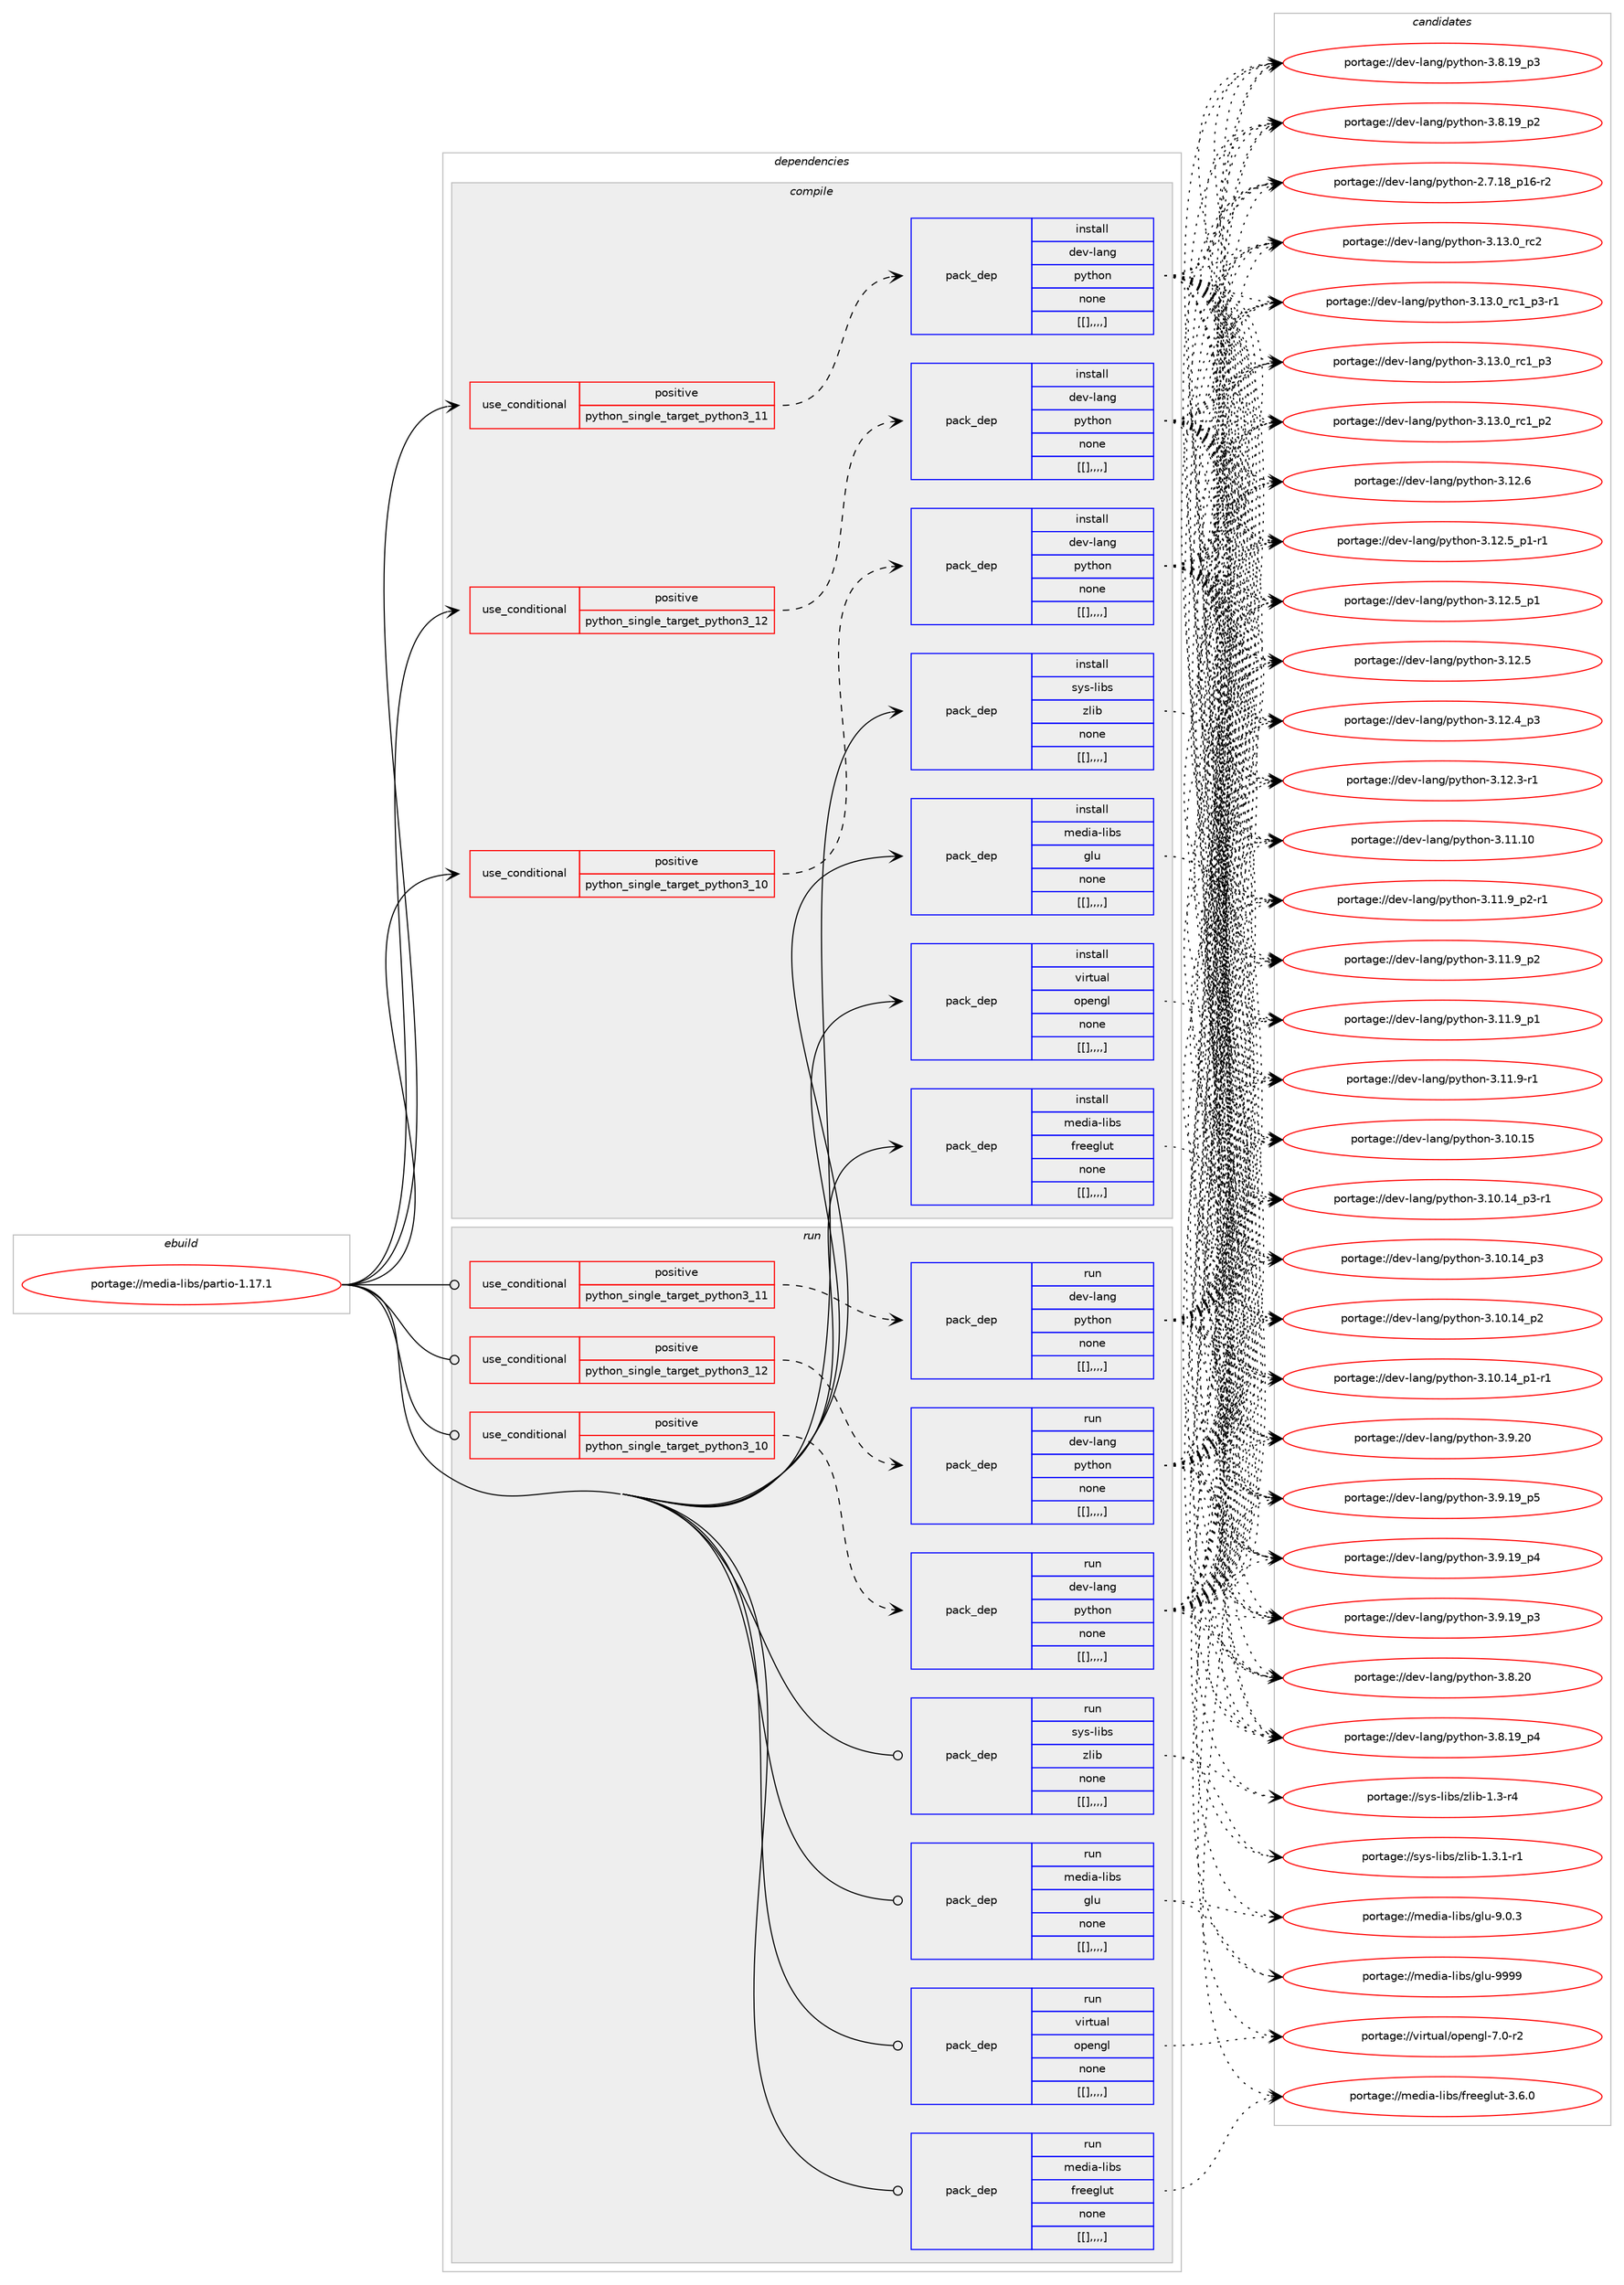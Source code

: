 digraph prolog {

# *************
# Graph options
# *************

newrank=true;
concentrate=true;
compound=true;
graph [rankdir=LR,fontname=Helvetica,fontsize=10,ranksep=1.5];#, ranksep=2.5, nodesep=0.2];
edge  [arrowhead=vee];
node  [fontname=Helvetica,fontsize=10];

# **********
# The ebuild
# **********

subgraph cluster_leftcol {
color=gray;
label=<<i>ebuild</i>>;
id [label="portage://media-libs/partio-1.17.1", color=red, width=4, href="../media-libs/partio-1.17.1.svg"];
}

# ****************
# The dependencies
# ****************

subgraph cluster_midcol {
color=gray;
label=<<i>dependencies</i>>;
subgraph cluster_compile {
fillcolor="#eeeeee";
style=filled;
label=<<i>compile</i>>;
subgraph cond81344 {
dependency322361 [label=<<TABLE BORDER="0" CELLBORDER="1" CELLSPACING="0" CELLPADDING="4"><TR><TD ROWSPAN="3" CELLPADDING="10">use_conditional</TD></TR><TR><TD>positive</TD></TR><TR><TD>python_single_target_python3_10</TD></TR></TABLE>>, shape=none, color=red];
subgraph pack238476 {
dependency322362 [label=<<TABLE BORDER="0" CELLBORDER="1" CELLSPACING="0" CELLPADDING="4" WIDTH="220"><TR><TD ROWSPAN="6" CELLPADDING="30">pack_dep</TD></TR><TR><TD WIDTH="110">install</TD></TR><TR><TD>dev-lang</TD></TR><TR><TD>python</TD></TR><TR><TD>none</TD></TR><TR><TD>[[],,,,]</TD></TR></TABLE>>, shape=none, color=blue];
}
dependency322361:e -> dependency322362:w [weight=20,style="dashed",arrowhead="vee"];
}
id:e -> dependency322361:w [weight=20,style="solid",arrowhead="vee"];
subgraph cond81345 {
dependency322363 [label=<<TABLE BORDER="0" CELLBORDER="1" CELLSPACING="0" CELLPADDING="4"><TR><TD ROWSPAN="3" CELLPADDING="10">use_conditional</TD></TR><TR><TD>positive</TD></TR><TR><TD>python_single_target_python3_11</TD></TR></TABLE>>, shape=none, color=red];
subgraph pack238477 {
dependency322364 [label=<<TABLE BORDER="0" CELLBORDER="1" CELLSPACING="0" CELLPADDING="4" WIDTH="220"><TR><TD ROWSPAN="6" CELLPADDING="30">pack_dep</TD></TR><TR><TD WIDTH="110">install</TD></TR><TR><TD>dev-lang</TD></TR><TR><TD>python</TD></TR><TR><TD>none</TD></TR><TR><TD>[[],,,,]</TD></TR></TABLE>>, shape=none, color=blue];
}
dependency322363:e -> dependency322364:w [weight=20,style="dashed",arrowhead="vee"];
}
id:e -> dependency322363:w [weight=20,style="solid",arrowhead="vee"];
subgraph cond81346 {
dependency322365 [label=<<TABLE BORDER="0" CELLBORDER="1" CELLSPACING="0" CELLPADDING="4"><TR><TD ROWSPAN="3" CELLPADDING="10">use_conditional</TD></TR><TR><TD>positive</TD></TR><TR><TD>python_single_target_python3_12</TD></TR></TABLE>>, shape=none, color=red];
subgraph pack238478 {
dependency322366 [label=<<TABLE BORDER="0" CELLBORDER="1" CELLSPACING="0" CELLPADDING="4" WIDTH="220"><TR><TD ROWSPAN="6" CELLPADDING="30">pack_dep</TD></TR><TR><TD WIDTH="110">install</TD></TR><TR><TD>dev-lang</TD></TR><TR><TD>python</TD></TR><TR><TD>none</TD></TR><TR><TD>[[],,,,]</TD></TR></TABLE>>, shape=none, color=blue];
}
dependency322365:e -> dependency322366:w [weight=20,style="dashed",arrowhead="vee"];
}
id:e -> dependency322365:w [weight=20,style="solid",arrowhead="vee"];
subgraph pack238479 {
dependency322367 [label=<<TABLE BORDER="0" CELLBORDER="1" CELLSPACING="0" CELLPADDING="4" WIDTH="220"><TR><TD ROWSPAN="6" CELLPADDING="30">pack_dep</TD></TR><TR><TD WIDTH="110">install</TD></TR><TR><TD>media-libs</TD></TR><TR><TD>freeglut</TD></TR><TR><TD>none</TD></TR><TR><TD>[[],,,,]</TD></TR></TABLE>>, shape=none, color=blue];
}
id:e -> dependency322367:w [weight=20,style="solid",arrowhead="vee"];
subgraph pack238480 {
dependency322368 [label=<<TABLE BORDER="0" CELLBORDER="1" CELLSPACING="0" CELLPADDING="4" WIDTH="220"><TR><TD ROWSPAN="6" CELLPADDING="30">pack_dep</TD></TR><TR><TD WIDTH="110">install</TD></TR><TR><TD>media-libs</TD></TR><TR><TD>glu</TD></TR><TR><TD>none</TD></TR><TR><TD>[[],,,,]</TD></TR></TABLE>>, shape=none, color=blue];
}
id:e -> dependency322368:w [weight=20,style="solid",arrowhead="vee"];
subgraph pack238481 {
dependency322369 [label=<<TABLE BORDER="0" CELLBORDER="1" CELLSPACING="0" CELLPADDING="4" WIDTH="220"><TR><TD ROWSPAN="6" CELLPADDING="30">pack_dep</TD></TR><TR><TD WIDTH="110">install</TD></TR><TR><TD>sys-libs</TD></TR><TR><TD>zlib</TD></TR><TR><TD>none</TD></TR><TR><TD>[[],,,,]</TD></TR></TABLE>>, shape=none, color=blue];
}
id:e -> dependency322369:w [weight=20,style="solid",arrowhead="vee"];
subgraph pack238482 {
dependency322370 [label=<<TABLE BORDER="0" CELLBORDER="1" CELLSPACING="0" CELLPADDING="4" WIDTH="220"><TR><TD ROWSPAN="6" CELLPADDING="30">pack_dep</TD></TR><TR><TD WIDTH="110">install</TD></TR><TR><TD>virtual</TD></TR><TR><TD>opengl</TD></TR><TR><TD>none</TD></TR><TR><TD>[[],,,,]</TD></TR></TABLE>>, shape=none, color=blue];
}
id:e -> dependency322370:w [weight=20,style="solid",arrowhead="vee"];
}
subgraph cluster_compileandrun {
fillcolor="#eeeeee";
style=filled;
label=<<i>compile and run</i>>;
}
subgraph cluster_run {
fillcolor="#eeeeee";
style=filled;
label=<<i>run</i>>;
subgraph cond81347 {
dependency322371 [label=<<TABLE BORDER="0" CELLBORDER="1" CELLSPACING="0" CELLPADDING="4"><TR><TD ROWSPAN="3" CELLPADDING="10">use_conditional</TD></TR><TR><TD>positive</TD></TR><TR><TD>python_single_target_python3_10</TD></TR></TABLE>>, shape=none, color=red];
subgraph pack238483 {
dependency322372 [label=<<TABLE BORDER="0" CELLBORDER="1" CELLSPACING="0" CELLPADDING="4" WIDTH="220"><TR><TD ROWSPAN="6" CELLPADDING="30">pack_dep</TD></TR><TR><TD WIDTH="110">run</TD></TR><TR><TD>dev-lang</TD></TR><TR><TD>python</TD></TR><TR><TD>none</TD></TR><TR><TD>[[],,,,]</TD></TR></TABLE>>, shape=none, color=blue];
}
dependency322371:e -> dependency322372:w [weight=20,style="dashed",arrowhead="vee"];
}
id:e -> dependency322371:w [weight=20,style="solid",arrowhead="odot"];
subgraph cond81348 {
dependency322373 [label=<<TABLE BORDER="0" CELLBORDER="1" CELLSPACING="0" CELLPADDING="4"><TR><TD ROWSPAN="3" CELLPADDING="10">use_conditional</TD></TR><TR><TD>positive</TD></TR><TR><TD>python_single_target_python3_11</TD></TR></TABLE>>, shape=none, color=red];
subgraph pack238484 {
dependency322374 [label=<<TABLE BORDER="0" CELLBORDER="1" CELLSPACING="0" CELLPADDING="4" WIDTH="220"><TR><TD ROWSPAN="6" CELLPADDING="30">pack_dep</TD></TR><TR><TD WIDTH="110">run</TD></TR><TR><TD>dev-lang</TD></TR><TR><TD>python</TD></TR><TR><TD>none</TD></TR><TR><TD>[[],,,,]</TD></TR></TABLE>>, shape=none, color=blue];
}
dependency322373:e -> dependency322374:w [weight=20,style="dashed",arrowhead="vee"];
}
id:e -> dependency322373:w [weight=20,style="solid",arrowhead="odot"];
subgraph cond81349 {
dependency322375 [label=<<TABLE BORDER="0" CELLBORDER="1" CELLSPACING="0" CELLPADDING="4"><TR><TD ROWSPAN="3" CELLPADDING="10">use_conditional</TD></TR><TR><TD>positive</TD></TR><TR><TD>python_single_target_python3_12</TD></TR></TABLE>>, shape=none, color=red];
subgraph pack238485 {
dependency322376 [label=<<TABLE BORDER="0" CELLBORDER="1" CELLSPACING="0" CELLPADDING="4" WIDTH="220"><TR><TD ROWSPAN="6" CELLPADDING="30">pack_dep</TD></TR><TR><TD WIDTH="110">run</TD></TR><TR><TD>dev-lang</TD></TR><TR><TD>python</TD></TR><TR><TD>none</TD></TR><TR><TD>[[],,,,]</TD></TR></TABLE>>, shape=none, color=blue];
}
dependency322375:e -> dependency322376:w [weight=20,style="dashed",arrowhead="vee"];
}
id:e -> dependency322375:w [weight=20,style="solid",arrowhead="odot"];
subgraph pack238486 {
dependency322377 [label=<<TABLE BORDER="0" CELLBORDER="1" CELLSPACING="0" CELLPADDING="4" WIDTH="220"><TR><TD ROWSPAN="6" CELLPADDING="30">pack_dep</TD></TR><TR><TD WIDTH="110">run</TD></TR><TR><TD>media-libs</TD></TR><TR><TD>freeglut</TD></TR><TR><TD>none</TD></TR><TR><TD>[[],,,,]</TD></TR></TABLE>>, shape=none, color=blue];
}
id:e -> dependency322377:w [weight=20,style="solid",arrowhead="odot"];
subgraph pack238487 {
dependency322378 [label=<<TABLE BORDER="0" CELLBORDER="1" CELLSPACING="0" CELLPADDING="4" WIDTH="220"><TR><TD ROWSPAN="6" CELLPADDING="30">pack_dep</TD></TR><TR><TD WIDTH="110">run</TD></TR><TR><TD>media-libs</TD></TR><TR><TD>glu</TD></TR><TR><TD>none</TD></TR><TR><TD>[[],,,,]</TD></TR></TABLE>>, shape=none, color=blue];
}
id:e -> dependency322378:w [weight=20,style="solid",arrowhead="odot"];
subgraph pack238488 {
dependency322379 [label=<<TABLE BORDER="0" CELLBORDER="1" CELLSPACING="0" CELLPADDING="4" WIDTH="220"><TR><TD ROWSPAN="6" CELLPADDING="30">pack_dep</TD></TR><TR><TD WIDTH="110">run</TD></TR><TR><TD>sys-libs</TD></TR><TR><TD>zlib</TD></TR><TR><TD>none</TD></TR><TR><TD>[[],,,,]</TD></TR></TABLE>>, shape=none, color=blue];
}
id:e -> dependency322379:w [weight=20,style="solid",arrowhead="odot"];
subgraph pack238489 {
dependency322380 [label=<<TABLE BORDER="0" CELLBORDER="1" CELLSPACING="0" CELLPADDING="4" WIDTH="220"><TR><TD ROWSPAN="6" CELLPADDING="30">pack_dep</TD></TR><TR><TD WIDTH="110">run</TD></TR><TR><TD>virtual</TD></TR><TR><TD>opengl</TD></TR><TR><TD>none</TD></TR><TR><TD>[[],,,,]</TD></TR></TABLE>>, shape=none, color=blue];
}
id:e -> dependency322380:w [weight=20,style="solid",arrowhead="odot"];
}
}

# **************
# The candidates
# **************

subgraph cluster_choices {
rank=same;
color=gray;
label=<<i>candidates</i>>;

subgraph choice238476 {
color=black;
nodesep=1;
choice10010111845108971101034711212111610411111045514649514648951149950 [label="portage://dev-lang/python-3.13.0_rc2", color=red, width=4,href="../dev-lang/python-3.13.0_rc2.svg"];
choice1001011184510897110103471121211161041111104551464951464895114994995112514511449 [label="portage://dev-lang/python-3.13.0_rc1_p3-r1", color=red, width=4,href="../dev-lang/python-3.13.0_rc1_p3-r1.svg"];
choice100101118451089711010347112121116104111110455146495146489511499499511251 [label="portage://dev-lang/python-3.13.0_rc1_p3", color=red, width=4,href="../dev-lang/python-3.13.0_rc1_p3.svg"];
choice100101118451089711010347112121116104111110455146495146489511499499511250 [label="portage://dev-lang/python-3.13.0_rc1_p2", color=red, width=4,href="../dev-lang/python-3.13.0_rc1_p2.svg"];
choice10010111845108971101034711212111610411111045514649504654 [label="portage://dev-lang/python-3.12.6", color=red, width=4,href="../dev-lang/python-3.12.6.svg"];
choice1001011184510897110103471121211161041111104551464950465395112494511449 [label="portage://dev-lang/python-3.12.5_p1-r1", color=red, width=4,href="../dev-lang/python-3.12.5_p1-r1.svg"];
choice100101118451089711010347112121116104111110455146495046539511249 [label="portage://dev-lang/python-3.12.5_p1", color=red, width=4,href="../dev-lang/python-3.12.5_p1.svg"];
choice10010111845108971101034711212111610411111045514649504653 [label="portage://dev-lang/python-3.12.5", color=red, width=4,href="../dev-lang/python-3.12.5.svg"];
choice100101118451089711010347112121116104111110455146495046529511251 [label="portage://dev-lang/python-3.12.4_p3", color=red, width=4,href="../dev-lang/python-3.12.4_p3.svg"];
choice100101118451089711010347112121116104111110455146495046514511449 [label="portage://dev-lang/python-3.12.3-r1", color=red, width=4,href="../dev-lang/python-3.12.3-r1.svg"];
choice1001011184510897110103471121211161041111104551464949464948 [label="portage://dev-lang/python-3.11.10", color=red, width=4,href="../dev-lang/python-3.11.10.svg"];
choice1001011184510897110103471121211161041111104551464949465795112504511449 [label="portage://dev-lang/python-3.11.9_p2-r1", color=red, width=4,href="../dev-lang/python-3.11.9_p2-r1.svg"];
choice100101118451089711010347112121116104111110455146494946579511250 [label="portage://dev-lang/python-3.11.9_p2", color=red, width=4,href="../dev-lang/python-3.11.9_p2.svg"];
choice100101118451089711010347112121116104111110455146494946579511249 [label="portage://dev-lang/python-3.11.9_p1", color=red, width=4,href="../dev-lang/python-3.11.9_p1.svg"];
choice100101118451089711010347112121116104111110455146494946574511449 [label="portage://dev-lang/python-3.11.9-r1", color=red, width=4,href="../dev-lang/python-3.11.9-r1.svg"];
choice1001011184510897110103471121211161041111104551464948464953 [label="portage://dev-lang/python-3.10.15", color=red, width=4,href="../dev-lang/python-3.10.15.svg"];
choice100101118451089711010347112121116104111110455146494846495295112514511449 [label="portage://dev-lang/python-3.10.14_p3-r1", color=red, width=4,href="../dev-lang/python-3.10.14_p3-r1.svg"];
choice10010111845108971101034711212111610411111045514649484649529511251 [label="portage://dev-lang/python-3.10.14_p3", color=red, width=4,href="../dev-lang/python-3.10.14_p3.svg"];
choice10010111845108971101034711212111610411111045514649484649529511250 [label="portage://dev-lang/python-3.10.14_p2", color=red, width=4,href="../dev-lang/python-3.10.14_p2.svg"];
choice100101118451089711010347112121116104111110455146494846495295112494511449 [label="portage://dev-lang/python-3.10.14_p1-r1", color=red, width=4,href="../dev-lang/python-3.10.14_p1-r1.svg"];
choice10010111845108971101034711212111610411111045514657465048 [label="portage://dev-lang/python-3.9.20", color=red, width=4,href="../dev-lang/python-3.9.20.svg"];
choice100101118451089711010347112121116104111110455146574649579511253 [label="portage://dev-lang/python-3.9.19_p5", color=red, width=4,href="../dev-lang/python-3.9.19_p5.svg"];
choice100101118451089711010347112121116104111110455146574649579511252 [label="portage://dev-lang/python-3.9.19_p4", color=red, width=4,href="../dev-lang/python-3.9.19_p4.svg"];
choice100101118451089711010347112121116104111110455146574649579511251 [label="portage://dev-lang/python-3.9.19_p3", color=red, width=4,href="../dev-lang/python-3.9.19_p3.svg"];
choice10010111845108971101034711212111610411111045514656465048 [label="portage://dev-lang/python-3.8.20", color=red, width=4,href="../dev-lang/python-3.8.20.svg"];
choice100101118451089711010347112121116104111110455146564649579511252 [label="portage://dev-lang/python-3.8.19_p4", color=red, width=4,href="../dev-lang/python-3.8.19_p4.svg"];
choice100101118451089711010347112121116104111110455146564649579511251 [label="portage://dev-lang/python-3.8.19_p3", color=red, width=4,href="../dev-lang/python-3.8.19_p3.svg"];
choice100101118451089711010347112121116104111110455146564649579511250 [label="portage://dev-lang/python-3.8.19_p2", color=red, width=4,href="../dev-lang/python-3.8.19_p2.svg"];
choice100101118451089711010347112121116104111110455046554649569511249544511450 [label="portage://dev-lang/python-2.7.18_p16-r2", color=red, width=4,href="../dev-lang/python-2.7.18_p16-r2.svg"];
dependency322362:e -> choice10010111845108971101034711212111610411111045514649514648951149950:w [style=dotted,weight="100"];
dependency322362:e -> choice1001011184510897110103471121211161041111104551464951464895114994995112514511449:w [style=dotted,weight="100"];
dependency322362:e -> choice100101118451089711010347112121116104111110455146495146489511499499511251:w [style=dotted,weight="100"];
dependency322362:e -> choice100101118451089711010347112121116104111110455146495146489511499499511250:w [style=dotted,weight="100"];
dependency322362:e -> choice10010111845108971101034711212111610411111045514649504654:w [style=dotted,weight="100"];
dependency322362:e -> choice1001011184510897110103471121211161041111104551464950465395112494511449:w [style=dotted,weight="100"];
dependency322362:e -> choice100101118451089711010347112121116104111110455146495046539511249:w [style=dotted,weight="100"];
dependency322362:e -> choice10010111845108971101034711212111610411111045514649504653:w [style=dotted,weight="100"];
dependency322362:e -> choice100101118451089711010347112121116104111110455146495046529511251:w [style=dotted,weight="100"];
dependency322362:e -> choice100101118451089711010347112121116104111110455146495046514511449:w [style=dotted,weight="100"];
dependency322362:e -> choice1001011184510897110103471121211161041111104551464949464948:w [style=dotted,weight="100"];
dependency322362:e -> choice1001011184510897110103471121211161041111104551464949465795112504511449:w [style=dotted,weight="100"];
dependency322362:e -> choice100101118451089711010347112121116104111110455146494946579511250:w [style=dotted,weight="100"];
dependency322362:e -> choice100101118451089711010347112121116104111110455146494946579511249:w [style=dotted,weight="100"];
dependency322362:e -> choice100101118451089711010347112121116104111110455146494946574511449:w [style=dotted,weight="100"];
dependency322362:e -> choice1001011184510897110103471121211161041111104551464948464953:w [style=dotted,weight="100"];
dependency322362:e -> choice100101118451089711010347112121116104111110455146494846495295112514511449:w [style=dotted,weight="100"];
dependency322362:e -> choice10010111845108971101034711212111610411111045514649484649529511251:w [style=dotted,weight="100"];
dependency322362:e -> choice10010111845108971101034711212111610411111045514649484649529511250:w [style=dotted,weight="100"];
dependency322362:e -> choice100101118451089711010347112121116104111110455146494846495295112494511449:w [style=dotted,weight="100"];
dependency322362:e -> choice10010111845108971101034711212111610411111045514657465048:w [style=dotted,weight="100"];
dependency322362:e -> choice100101118451089711010347112121116104111110455146574649579511253:w [style=dotted,weight="100"];
dependency322362:e -> choice100101118451089711010347112121116104111110455146574649579511252:w [style=dotted,weight="100"];
dependency322362:e -> choice100101118451089711010347112121116104111110455146574649579511251:w [style=dotted,weight="100"];
dependency322362:e -> choice10010111845108971101034711212111610411111045514656465048:w [style=dotted,weight="100"];
dependency322362:e -> choice100101118451089711010347112121116104111110455146564649579511252:w [style=dotted,weight="100"];
dependency322362:e -> choice100101118451089711010347112121116104111110455146564649579511251:w [style=dotted,weight="100"];
dependency322362:e -> choice100101118451089711010347112121116104111110455146564649579511250:w [style=dotted,weight="100"];
dependency322362:e -> choice100101118451089711010347112121116104111110455046554649569511249544511450:w [style=dotted,weight="100"];
}
subgraph choice238477 {
color=black;
nodesep=1;
choice10010111845108971101034711212111610411111045514649514648951149950 [label="portage://dev-lang/python-3.13.0_rc2", color=red, width=4,href="../dev-lang/python-3.13.0_rc2.svg"];
choice1001011184510897110103471121211161041111104551464951464895114994995112514511449 [label="portage://dev-lang/python-3.13.0_rc1_p3-r1", color=red, width=4,href="../dev-lang/python-3.13.0_rc1_p3-r1.svg"];
choice100101118451089711010347112121116104111110455146495146489511499499511251 [label="portage://dev-lang/python-3.13.0_rc1_p3", color=red, width=4,href="../dev-lang/python-3.13.0_rc1_p3.svg"];
choice100101118451089711010347112121116104111110455146495146489511499499511250 [label="portage://dev-lang/python-3.13.0_rc1_p2", color=red, width=4,href="../dev-lang/python-3.13.0_rc1_p2.svg"];
choice10010111845108971101034711212111610411111045514649504654 [label="portage://dev-lang/python-3.12.6", color=red, width=4,href="../dev-lang/python-3.12.6.svg"];
choice1001011184510897110103471121211161041111104551464950465395112494511449 [label="portage://dev-lang/python-3.12.5_p1-r1", color=red, width=4,href="../dev-lang/python-3.12.5_p1-r1.svg"];
choice100101118451089711010347112121116104111110455146495046539511249 [label="portage://dev-lang/python-3.12.5_p1", color=red, width=4,href="../dev-lang/python-3.12.5_p1.svg"];
choice10010111845108971101034711212111610411111045514649504653 [label="portage://dev-lang/python-3.12.5", color=red, width=4,href="../dev-lang/python-3.12.5.svg"];
choice100101118451089711010347112121116104111110455146495046529511251 [label="portage://dev-lang/python-3.12.4_p3", color=red, width=4,href="../dev-lang/python-3.12.4_p3.svg"];
choice100101118451089711010347112121116104111110455146495046514511449 [label="portage://dev-lang/python-3.12.3-r1", color=red, width=4,href="../dev-lang/python-3.12.3-r1.svg"];
choice1001011184510897110103471121211161041111104551464949464948 [label="portage://dev-lang/python-3.11.10", color=red, width=4,href="../dev-lang/python-3.11.10.svg"];
choice1001011184510897110103471121211161041111104551464949465795112504511449 [label="portage://dev-lang/python-3.11.9_p2-r1", color=red, width=4,href="../dev-lang/python-3.11.9_p2-r1.svg"];
choice100101118451089711010347112121116104111110455146494946579511250 [label="portage://dev-lang/python-3.11.9_p2", color=red, width=4,href="../dev-lang/python-3.11.9_p2.svg"];
choice100101118451089711010347112121116104111110455146494946579511249 [label="portage://dev-lang/python-3.11.9_p1", color=red, width=4,href="../dev-lang/python-3.11.9_p1.svg"];
choice100101118451089711010347112121116104111110455146494946574511449 [label="portage://dev-lang/python-3.11.9-r1", color=red, width=4,href="../dev-lang/python-3.11.9-r1.svg"];
choice1001011184510897110103471121211161041111104551464948464953 [label="portage://dev-lang/python-3.10.15", color=red, width=4,href="../dev-lang/python-3.10.15.svg"];
choice100101118451089711010347112121116104111110455146494846495295112514511449 [label="portage://dev-lang/python-3.10.14_p3-r1", color=red, width=4,href="../dev-lang/python-3.10.14_p3-r1.svg"];
choice10010111845108971101034711212111610411111045514649484649529511251 [label="portage://dev-lang/python-3.10.14_p3", color=red, width=4,href="../dev-lang/python-3.10.14_p3.svg"];
choice10010111845108971101034711212111610411111045514649484649529511250 [label="portage://dev-lang/python-3.10.14_p2", color=red, width=4,href="../dev-lang/python-3.10.14_p2.svg"];
choice100101118451089711010347112121116104111110455146494846495295112494511449 [label="portage://dev-lang/python-3.10.14_p1-r1", color=red, width=4,href="../dev-lang/python-3.10.14_p1-r1.svg"];
choice10010111845108971101034711212111610411111045514657465048 [label="portage://dev-lang/python-3.9.20", color=red, width=4,href="../dev-lang/python-3.9.20.svg"];
choice100101118451089711010347112121116104111110455146574649579511253 [label="portage://dev-lang/python-3.9.19_p5", color=red, width=4,href="../dev-lang/python-3.9.19_p5.svg"];
choice100101118451089711010347112121116104111110455146574649579511252 [label="portage://dev-lang/python-3.9.19_p4", color=red, width=4,href="../dev-lang/python-3.9.19_p4.svg"];
choice100101118451089711010347112121116104111110455146574649579511251 [label="portage://dev-lang/python-3.9.19_p3", color=red, width=4,href="../dev-lang/python-3.9.19_p3.svg"];
choice10010111845108971101034711212111610411111045514656465048 [label="portage://dev-lang/python-3.8.20", color=red, width=4,href="../dev-lang/python-3.8.20.svg"];
choice100101118451089711010347112121116104111110455146564649579511252 [label="portage://dev-lang/python-3.8.19_p4", color=red, width=4,href="../dev-lang/python-3.8.19_p4.svg"];
choice100101118451089711010347112121116104111110455146564649579511251 [label="portage://dev-lang/python-3.8.19_p3", color=red, width=4,href="../dev-lang/python-3.8.19_p3.svg"];
choice100101118451089711010347112121116104111110455146564649579511250 [label="portage://dev-lang/python-3.8.19_p2", color=red, width=4,href="../dev-lang/python-3.8.19_p2.svg"];
choice100101118451089711010347112121116104111110455046554649569511249544511450 [label="portage://dev-lang/python-2.7.18_p16-r2", color=red, width=4,href="../dev-lang/python-2.7.18_p16-r2.svg"];
dependency322364:e -> choice10010111845108971101034711212111610411111045514649514648951149950:w [style=dotted,weight="100"];
dependency322364:e -> choice1001011184510897110103471121211161041111104551464951464895114994995112514511449:w [style=dotted,weight="100"];
dependency322364:e -> choice100101118451089711010347112121116104111110455146495146489511499499511251:w [style=dotted,weight="100"];
dependency322364:e -> choice100101118451089711010347112121116104111110455146495146489511499499511250:w [style=dotted,weight="100"];
dependency322364:e -> choice10010111845108971101034711212111610411111045514649504654:w [style=dotted,weight="100"];
dependency322364:e -> choice1001011184510897110103471121211161041111104551464950465395112494511449:w [style=dotted,weight="100"];
dependency322364:e -> choice100101118451089711010347112121116104111110455146495046539511249:w [style=dotted,weight="100"];
dependency322364:e -> choice10010111845108971101034711212111610411111045514649504653:w [style=dotted,weight="100"];
dependency322364:e -> choice100101118451089711010347112121116104111110455146495046529511251:w [style=dotted,weight="100"];
dependency322364:e -> choice100101118451089711010347112121116104111110455146495046514511449:w [style=dotted,weight="100"];
dependency322364:e -> choice1001011184510897110103471121211161041111104551464949464948:w [style=dotted,weight="100"];
dependency322364:e -> choice1001011184510897110103471121211161041111104551464949465795112504511449:w [style=dotted,weight="100"];
dependency322364:e -> choice100101118451089711010347112121116104111110455146494946579511250:w [style=dotted,weight="100"];
dependency322364:e -> choice100101118451089711010347112121116104111110455146494946579511249:w [style=dotted,weight="100"];
dependency322364:e -> choice100101118451089711010347112121116104111110455146494946574511449:w [style=dotted,weight="100"];
dependency322364:e -> choice1001011184510897110103471121211161041111104551464948464953:w [style=dotted,weight="100"];
dependency322364:e -> choice100101118451089711010347112121116104111110455146494846495295112514511449:w [style=dotted,weight="100"];
dependency322364:e -> choice10010111845108971101034711212111610411111045514649484649529511251:w [style=dotted,weight="100"];
dependency322364:e -> choice10010111845108971101034711212111610411111045514649484649529511250:w [style=dotted,weight="100"];
dependency322364:e -> choice100101118451089711010347112121116104111110455146494846495295112494511449:w [style=dotted,weight="100"];
dependency322364:e -> choice10010111845108971101034711212111610411111045514657465048:w [style=dotted,weight="100"];
dependency322364:e -> choice100101118451089711010347112121116104111110455146574649579511253:w [style=dotted,weight="100"];
dependency322364:e -> choice100101118451089711010347112121116104111110455146574649579511252:w [style=dotted,weight="100"];
dependency322364:e -> choice100101118451089711010347112121116104111110455146574649579511251:w [style=dotted,weight="100"];
dependency322364:e -> choice10010111845108971101034711212111610411111045514656465048:w [style=dotted,weight="100"];
dependency322364:e -> choice100101118451089711010347112121116104111110455146564649579511252:w [style=dotted,weight="100"];
dependency322364:e -> choice100101118451089711010347112121116104111110455146564649579511251:w [style=dotted,weight="100"];
dependency322364:e -> choice100101118451089711010347112121116104111110455146564649579511250:w [style=dotted,weight="100"];
dependency322364:e -> choice100101118451089711010347112121116104111110455046554649569511249544511450:w [style=dotted,weight="100"];
}
subgraph choice238478 {
color=black;
nodesep=1;
choice10010111845108971101034711212111610411111045514649514648951149950 [label="portage://dev-lang/python-3.13.0_rc2", color=red, width=4,href="../dev-lang/python-3.13.0_rc2.svg"];
choice1001011184510897110103471121211161041111104551464951464895114994995112514511449 [label="portage://dev-lang/python-3.13.0_rc1_p3-r1", color=red, width=4,href="../dev-lang/python-3.13.0_rc1_p3-r1.svg"];
choice100101118451089711010347112121116104111110455146495146489511499499511251 [label="portage://dev-lang/python-3.13.0_rc1_p3", color=red, width=4,href="../dev-lang/python-3.13.0_rc1_p3.svg"];
choice100101118451089711010347112121116104111110455146495146489511499499511250 [label="portage://dev-lang/python-3.13.0_rc1_p2", color=red, width=4,href="../dev-lang/python-3.13.0_rc1_p2.svg"];
choice10010111845108971101034711212111610411111045514649504654 [label="portage://dev-lang/python-3.12.6", color=red, width=4,href="../dev-lang/python-3.12.6.svg"];
choice1001011184510897110103471121211161041111104551464950465395112494511449 [label="portage://dev-lang/python-3.12.5_p1-r1", color=red, width=4,href="../dev-lang/python-3.12.5_p1-r1.svg"];
choice100101118451089711010347112121116104111110455146495046539511249 [label="portage://dev-lang/python-3.12.5_p1", color=red, width=4,href="../dev-lang/python-3.12.5_p1.svg"];
choice10010111845108971101034711212111610411111045514649504653 [label="portage://dev-lang/python-3.12.5", color=red, width=4,href="../dev-lang/python-3.12.5.svg"];
choice100101118451089711010347112121116104111110455146495046529511251 [label="portage://dev-lang/python-3.12.4_p3", color=red, width=4,href="../dev-lang/python-3.12.4_p3.svg"];
choice100101118451089711010347112121116104111110455146495046514511449 [label="portage://dev-lang/python-3.12.3-r1", color=red, width=4,href="../dev-lang/python-3.12.3-r1.svg"];
choice1001011184510897110103471121211161041111104551464949464948 [label="portage://dev-lang/python-3.11.10", color=red, width=4,href="../dev-lang/python-3.11.10.svg"];
choice1001011184510897110103471121211161041111104551464949465795112504511449 [label="portage://dev-lang/python-3.11.9_p2-r1", color=red, width=4,href="../dev-lang/python-3.11.9_p2-r1.svg"];
choice100101118451089711010347112121116104111110455146494946579511250 [label="portage://dev-lang/python-3.11.9_p2", color=red, width=4,href="../dev-lang/python-3.11.9_p2.svg"];
choice100101118451089711010347112121116104111110455146494946579511249 [label="portage://dev-lang/python-3.11.9_p1", color=red, width=4,href="../dev-lang/python-3.11.9_p1.svg"];
choice100101118451089711010347112121116104111110455146494946574511449 [label="portage://dev-lang/python-3.11.9-r1", color=red, width=4,href="../dev-lang/python-3.11.9-r1.svg"];
choice1001011184510897110103471121211161041111104551464948464953 [label="portage://dev-lang/python-3.10.15", color=red, width=4,href="../dev-lang/python-3.10.15.svg"];
choice100101118451089711010347112121116104111110455146494846495295112514511449 [label="portage://dev-lang/python-3.10.14_p3-r1", color=red, width=4,href="../dev-lang/python-3.10.14_p3-r1.svg"];
choice10010111845108971101034711212111610411111045514649484649529511251 [label="portage://dev-lang/python-3.10.14_p3", color=red, width=4,href="../dev-lang/python-3.10.14_p3.svg"];
choice10010111845108971101034711212111610411111045514649484649529511250 [label="portage://dev-lang/python-3.10.14_p2", color=red, width=4,href="../dev-lang/python-3.10.14_p2.svg"];
choice100101118451089711010347112121116104111110455146494846495295112494511449 [label="portage://dev-lang/python-3.10.14_p1-r1", color=red, width=4,href="../dev-lang/python-3.10.14_p1-r1.svg"];
choice10010111845108971101034711212111610411111045514657465048 [label="portage://dev-lang/python-3.9.20", color=red, width=4,href="../dev-lang/python-3.9.20.svg"];
choice100101118451089711010347112121116104111110455146574649579511253 [label="portage://dev-lang/python-3.9.19_p5", color=red, width=4,href="../dev-lang/python-3.9.19_p5.svg"];
choice100101118451089711010347112121116104111110455146574649579511252 [label="portage://dev-lang/python-3.9.19_p4", color=red, width=4,href="../dev-lang/python-3.9.19_p4.svg"];
choice100101118451089711010347112121116104111110455146574649579511251 [label="portage://dev-lang/python-3.9.19_p3", color=red, width=4,href="../dev-lang/python-3.9.19_p3.svg"];
choice10010111845108971101034711212111610411111045514656465048 [label="portage://dev-lang/python-3.8.20", color=red, width=4,href="../dev-lang/python-3.8.20.svg"];
choice100101118451089711010347112121116104111110455146564649579511252 [label="portage://dev-lang/python-3.8.19_p4", color=red, width=4,href="../dev-lang/python-3.8.19_p4.svg"];
choice100101118451089711010347112121116104111110455146564649579511251 [label="portage://dev-lang/python-3.8.19_p3", color=red, width=4,href="../dev-lang/python-3.8.19_p3.svg"];
choice100101118451089711010347112121116104111110455146564649579511250 [label="portage://dev-lang/python-3.8.19_p2", color=red, width=4,href="../dev-lang/python-3.8.19_p2.svg"];
choice100101118451089711010347112121116104111110455046554649569511249544511450 [label="portage://dev-lang/python-2.7.18_p16-r2", color=red, width=4,href="../dev-lang/python-2.7.18_p16-r2.svg"];
dependency322366:e -> choice10010111845108971101034711212111610411111045514649514648951149950:w [style=dotted,weight="100"];
dependency322366:e -> choice1001011184510897110103471121211161041111104551464951464895114994995112514511449:w [style=dotted,weight="100"];
dependency322366:e -> choice100101118451089711010347112121116104111110455146495146489511499499511251:w [style=dotted,weight="100"];
dependency322366:e -> choice100101118451089711010347112121116104111110455146495146489511499499511250:w [style=dotted,weight="100"];
dependency322366:e -> choice10010111845108971101034711212111610411111045514649504654:w [style=dotted,weight="100"];
dependency322366:e -> choice1001011184510897110103471121211161041111104551464950465395112494511449:w [style=dotted,weight="100"];
dependency322366:e -> choice100101118451089711010347112121116104111110455146495046539511249:w [style=dotted,weight="100"];
dependency322366:e -> choice10010111845108971101034711212111610411111045514649504653:w [style=dotted,weight="100"];
dependency322366:e -> choice100101118451089711010347112121116104111110455146495046529511251:w [style=dotted,weight="100"];
dependency322366:e -> choice100101118451089711010347112121116104111110455146495046514511449:w [style=dotted,weight="100"];
dependency322366:e -> choice1001011184510897110103471121211161041111104551464949464948:w [style=dotted,weight="100"];
dependency322366:e -> choice1001011184510897110103471121211161041111104551464949465795112504511449:w [style=dotted,weight="100"];
dependency322366:e -> choice100101118451089711010347112121116104111110455146494946579511250:w [style=dotted,weight="100"];
dependency322366:e -> choice100101118451089711010347112121116104111110455146494946579511249:w [style=dotted,weight="100"];
dependency322366:e -> choice100101118451089711010347112121116104111110455146494946574511449:w [style=dotted,weight="100"];
dependency322366:e -> choice1001011184510897110103471121211161041111104551464948464953:w [style=dotted,weight="100"];
dependency322366:e -> choice100101118451089711010347112121116104111110455146494846495295112514511449:w [style=dotted,weight="100"];
dependency322366:e -> choice10010111845108971101034711212111610411111045514649484649529511251:w [style=dotted,weight="100"];
dependency322366:e -> choice10010111845108971101034711212111610411111045514649484649529511250:w [style=dotted,weight="100"];
dependency322366:e -> choice100101118451089711010347112121116104111110455146494846495295112494511449:w [style=dotted,weight="100"];
dependency322366:e -> choice10010111845108971101034711212111610411111045514657465048:w [style=dotted,weight="100"];
dependency322366:e -> choice100101118451089711010347112121116104111110455146574649579511253:w [style=dotted,weight="100"];
dependency322366:e -> choice100101118451089711010347112121116104111110455146574649579511252:w [style=dotted,weight="100"];
dependency322366:e -> choice100101118451089711010347112121116104111110455146574649579511251:w [style=dotted,weight="100"];
dependency322366:e -> choice10010111845108971101034711212111610411111045514656465048:w [style=dotted,weight="100"];
dependency322366:e -> choice100101118451089711010347112121116104111110455146564649579511252:w [style=dotted,weight="100"];
dependency322366:e -> choice100101118451089711010347112121116104111110455146564649579511251:w [style=dotted,weight="100"];
dependency322366:e -> choice100101118451089711010347112121116104111110455146564649579511250:w [style=dotted,weight="100"];
dependency322366:e -> choice100101118451089711010347112121116104111110455046554649569511249544511450:w [style=dotted,weight="100"];
}
subgraph choice238479 {
color=black;
nodesep=1;
choice10910110010597451081059811547102114101101103108117116455146544648 [label="portage://media-libs/freeglut-3.6.0", color=red, width=4,href="../media-libs/freeglut-3.6.0.svg"];
dependency322367:e -> choice10910110010597451081059811547102114101101103108117116455146544648:w [style=dotted,weight="100"];
}
subgraph choice238480 {
color=black;
nodesep=1;
choice109101100105974510810598115471031081174557575757 [label="portage://media-libs/glu-9999", color=red, width=4,href="../media-libs/glu-9999.svg"];
choice10910110010597451081059811547103108117455746484651 [label="portage://media-libs/glu-9.0.3", color=red, width=4,href="../media-libs/glu-9.0.3.svg"];
dependency322368:e -> choice109101100105974510810598115471031081174557575757:w [style=dotted,weight="100"];
dependency322368:e -> choice10910110010597451081059811547103108117455746484651:w [style=dotted,weight="100"];
}
subgraph choice238481 {
color=black;
nodesep=1;
choice115121115451081059811547122108105984549465146494511449 [label="portage://sys-libs/zlib-1.3.1-r1", color=red, width=4,href="../sys-libs/zlib-1.3.1-r1.svg"];
choice11512111545108105981154712210810598454946514511452 [label="portage://sys-libs/zlib-1.3-r4", color=red, width=4,href="../sys-libs/zlib-1.3-r4.svg"];
dependency322369:e -> choice115121115451081059811547122108105984549465146494511449:w [style=dotted,weight="100"];
dependency322369:e -> choice11512111545108105981154712210810598454946514511452:w [style=dotted,weight="100"];
}
subgraph choice238482 {
color=black;
nodesep=1;
choice1181051141161179710847111112101110103108455546484511450 [label="portage://virtual/opengl-7.0-r2", color=red, width=4,href="../virtual/opengl-7.0-r2.svg"];
dependency322370:e -> choice1181051141161179710847111112101110103108455546484511450:w [style=dotted,weight="100"];
}
subgraph choice238483 {
color=black;
nodesep=1;
choice10010111845108971101034711212111610411111045514649514648951149950 [label="portage://dev-lang/python-3.13.0_rc2", color=red, width=4,href="../dev-lang/python-3.13.0_rc2.svg"];
choice1001011184510897110103471121211161041111104551464951464895114994995112514511449 [label="portage://dev-lang/python-3.13.0_rc1_p3-r1", color=red, width=4,href="../dev-lang/python-3.13.0_rc1_p3-r1.svg"];
choice100101118451089711010347112121116104111110455146495146489511499499511251 [label="portage://dev-lang/python-3.13.0_rc1_p3", color=red, width=4,href="../dev-lang/python-3.13.0_rc1_p3.svg"];
choice100101118451089711010347112121116104111110455146495146489511499499511250 [label="portage://dev-lang/python-3.13.0_rc1_p2", color=red, width=4,href="../dev-lang/python-3.13.0_rc1_p2.svg"];
choice10010111845108971101034711212111610411111045514649504654 [label="portage://dev-lang/python-3.12.6", color=red, width=4,href="../dev-lang/python-3.12.6.svg"];
choice1001011184510897110103471121211161041111104551464950465395112494511449 [label="portage://dev-lang/python-3.12.5_p1-r1", color=red, width=4,href="../dev-lang/python-3.12.5_p1-r1.svg"];
choice100101118451089711010347112121116104111110455146495046539511249 [label="portage://dev-lang/python-3.12.5_p1", color=red, width=4,href="../dev-lang/python-3.12.5_p1.svg"];
choice10010111845108971101034711212111610411111045514649504653 [label="portage://dev-lang/python-3.12.5", color=red, width=4,href="../dev-lang/python-3.12.5.svg"];
choice100101118451089711010347112121116104111110455146495046529511251 [label="portage://dev-lang/python-3.12.4_p3", color=red, width=4,href="../dev-lang/python-3.12.4_p3.svg"];
choice100101118451089711010347112121116104111110455146495046514511449 [label="portage://dev-lang/python-3.12.3-r1", color=red, width=4,href="../dev-lang/python-3.12.3-r1.svg"];
choice1001011184510897110103471121211161041111104551464949464948 [label="portage://dev-lang/python-3.11.10", color=red, width=4,href="../dev-lang/python-3.11.10.svg"];
choice1001011184510897110103471121211161041111104551464949465795112504511449 [label="portage://dev-lang/python-3.11.9_p2-r1", color=red, width=4,href="../dev-lang/python-3.11.9_p2-r1.svg"];
choice100101118451089711010347112121116104111110455146494946579511250 [label="portage://dev-lang/python-3.11.9_p2", color=red, width=4,href="../dev-lang/python-3.11.9_p2.svg"];
choice100101118451089711010347112121116104111110455146494946579511249 [label="portage://dev-lang/python-3.11.9_p1", color=red, width=4,href="../dev-lang/python-3.11.9_p1.svg"];
choice100101118451089711010347112121116104111110455146494946574511449 [label="portage://dev-lang/python-3.11.9-r1", color=red, width=4,href="../dev-lang/python-3.11.9-r1.svg"];
choice1001011184510897110103471121211161041111104551464948464953 [label="portage://dev-lang/python-3.10.15", color=red, width=4,href="../dev-lang/python-3.10.15.svg"];
choice100101118451089711010347112121116104111110455146494846495295112514511449 [label="portage://dev-lang/python-3.10.14_p3-r1", color=red, width=4,href="../dev-lang/python-3.10.14_p3-r1.svg"];
choice10010111845108971101034711212111610411111045514649484649529511251 [label="portage://dev-lang/python-3.10.14_p3", color=red, width=4,href="../dev-lang/python-3.10.14_p3.svg"];
choice10010111845108971101034711212111610411111045514649484649529511250 [label="portage://dev-lang/python-3.10.14_p2", color=red, width=4,href="../dev-lang/python-3.10.14_p2.svg"];
choice100101118451089711010347112121116104111110455146494846495295112494511449 [label="portage://dev-lang/python-3.10.14_p1-r1", color=red, width=4,href="../dev-lang/python-3.10.14_p1-r1.svg"];
choice10010111845108971101034711212111610411111045514657465048 [label="portage://dev-lang/python-3.9.20", color=red, width=4,href="../dev-lang/python-3.9.20.svg"];
choice100101118451089711010347112121116104111110455146574649579511253 [label="portage://dev-lang/python-3.9.19_p5", color=red, width=4,href="../dev-lang/python-3.9.19_p5.svg"];
choice100101118451089711010347112121116104111110455146574649579511252 [label="portage://dev-lang/python-3.9.19_p4", color=red, width=4,href="../dev-lang/python-3.9.19_p4.svg"];
choice100101118451089711010347112121116104111110455146574649579511251 [label="portage://dev-lang/python-3.9.19_p3", color=red, width=4,href="../dev-lang/python-3.9.19_p3.svg"];
choice10010111845108971101034711212111610411111045514656465048 [label="portage://dev-lang/python-3.8.20", color=red, width=4,href="../dev-lang/python-3.8.20.svg"];
choice100101118451089711010347112121116104111110455146564649579511252 [label="portage://dev-lang/python-3.8.19_p4", color=red, width=4,href="../dev-lang/python-3.8.19_p4.svg"];
choice100101118451089711010347112121116104111110455146564649579511251 [label="portage://dev-lang/python-3.8.19_p3", color=red, width=4,href="../dev-lang/python-3.8.19_p3.svg"];
choice100101118451089711010347112121116104111110455146564649579511250 [label="portage://dev-lang/python-3.8.19_p2", color=red, width=4,href="../dev-lang/python-3.8.19_p2.svg"];
choice100101118451089711010347112121116104111110455046554649569511249544511450 [label="portage://dev-lang/python-2.7.18_p16-r2", color=red, width=4,href="../dev-lang/python-2.7.18_p16-r2.svg"];
dependency322372:e -> choice10010111845108971101034711212111610411111045514649514648951149950:w [style=dotted,weight="100"];
dependency322372:e -> choice1001011184510897110103471121211161041111104551464951464895114994995112514511449:w [style=dotted,weight="100"];
dependency322372:e -> choice100101118451089711010347112121116104111110455146495146489511499499511251:w [style=dotted,weight="100"];
dependency322372:e -> choice100101118451089711010347112121116104111110455146495146489511499499511250:w [style=dotted,weight="100"];
dependency322372:e -> choice10010111845108971101034711212111610411111045514649504654:w [style=dotted,weight="100"];
dependency322372:e -> choice1001011184510897110103471121211161041111104551464950465395112494511449:w [style=dotted,weight="100"];
dependency322372:e -> choice100101118451089711010347112121116104111110455146495046539511249:w [style=dotted,weight="100"];
dependency322372:e -> choice10010111845108971101034711212111610411111045514649504653:w [style=dotted,weight="100"];
dependency322372:e -> choice100101118451089711010347112121116104111110455146495046529511251:w [style=dotted,weight="100"];
dependency322372:e -> choice100101118451089711010347112121116104111110455146495046514511449:w [style=dotted,weight="100"];
dependency322372:e -> choice1001011184510897110103471121211161041111104551464949464948:w [style=dotted,weight="100"];
dependency322372:e -> choice1001011184510897110103471121211161041111104551464949465795112504511449:w [style=dotted,weight="100"];
dependency322372:e -> choice100101118451089711010347112121116104111110455146494946579511250:w [style=dotted,weight="100"];
dependency322372:e -> choice100101118451089711010347112121116104111110455146494946579511249:w [style=dotted,weight="100"];
dependency322372:e -> choice100101118451089711010347112121116104111110455146494946574511449:w [style=dotted,weight="100"];
dependency322372:e -> choice1001011184510897110103471121211161041111104551464948464953:w [style=dotted,weight="100"];
dependency322372:e -> choice100101118451089711010347112121116104111110455146494846495295112514511449:w [style=dotted,weight="100"];
dependency322372:e -> choice10010111845108971101034711212111610411111045514649484649529511251:w [style=dotted,weight="100"];
dependency322372:e -> choice10010111845108971101034711212111610411111045514649484649529511250:w [style=dotted,weight="100"];
dependency322372:e -> choice100101118451089711010347112121116104111110455146494846495295112494511449:w [style=dotted,weight="100"];
dependency322372:e -> choice10010111845108971101034711212111610411111045514657465048:w [style=dotted,weight="100"];
dependency322372:e -> choice100101118451089711010347112121116104111110455146574649579511253:w [style=dotted,weight="100"];
dependency322372:e -> choice100101118451089711010347112121116104111110455146574649579511252:w [style=dotted,weight="100"];
dependency322372:e -> choice100101118451089711010347112121116104111110455146574649579511251:w [style=dotted,weight="100"];
dependency322372:e -> choice10010111845108971101034711212111610411111045514656465048:w [style=dotted,weight="100"];
dependency322372:e -> choice100101118451089711010347112121116104111110455146564649579511252:w [style=dotted,weight="100"];
dependency322372:e -> choice100101118451089711010347112121116104111110455146564649579511251:w [style=dotted,weight="100"];
dependency322372:e -> choice100101118451089711010347112121116104111110455146564649579511250:w [style=dotted,weight="100"];
dependency322372:e -> choice100101118451089711010347112121116104111110455046554649569511249544511450:w [style=dotted,weight="100"];
}
subgraph choice238484 {
color=black;
nodesep=1;
choice10010111845108971101034711212111610411111045514649514648951149950 [label="portage://dev-lang/python-3.13.0_rc2", color=red, width=4,href="../dev-lang/python-3.13.0_rc2.svg"];
choice1001011184510897110103471121211161041111104551464951464895114994995112514511449 [label="portage://dev-lang/python-3.13.0_rc1_p3-r1", color=red, width=4,href="../dev-lang/python-3.13.0_rc1_p3-r1.svg"];
choice100101118451089711010347112121116104111110455146495146489511499499511251 [label="portage://dev-lang/python-3.13.0_rc1_p3", color=red, width=4,href="../dev-lang/python-3.13.0_rc1_p3.svg"];
choice100101118451089711010347112121116104111110455146495146489511499499511250 [label="portage://dev-lang/python-3.13.0_rc1_p2", color=red, width=4,href="../dev-lang/python-3.13.0_rc1_p2.svg"];
choice10010111845108971101034711212111610411111045514649504654 [label="portage://dev-lang/python-3.12.6", color=red, width=4,href="../dev-lang/python-3.12.6.svg"];
choice1001011184510897110103471121211161041111104551464950465395112494511449 [label="portage://dev-lang/python-3.12.5_p1-r1", color=red, width=4,href="../dev-lang/python-3.12.5_p1-r1.svg"];
choice100101118451089711010347112121116104111110455146495046539511249 [label="portage://dev-lang/python-3.12.5_p1", color=red, width=4,href="../dev-lang/python-3.12.5_p1.svg"];
choice10010111845108971101034711212111610411111045514649504653 [label="portage://dev-lang/python-3.12.5", color=red, width=4,href="../dev-lang/python-3.12.5.svg"];
choice100101118451089711010347112121116104111110455146495046529511251 [label="portage://dev-lang/python-3.12.4_p3", color=red, width=4,href="../dev-lang/python-3.12.4_p3.svg"];
choice100101118451089711010347112121116104111110455146495046514511449 [label="portage://dev-lang/python-3.12.3-r1", color=red, width=4,href="../dev-lang/python-3.12.3-r1.svg"];
choice1001011184510897110103471121211161041111104551464949464948 [label="portage://dev-lang/python-3.11.10", color=red, width=4,href="../dev-lang/python-3.11.10.svg"];
choice1001011184510897110103471121211161041111104551464949465795112504511449 [label="portage://dev-lang/python-3.11.9_p2-r1", color=red, width=4,href="../dev-lang/python-3.11.9_p2-r1.svg"];
choice100101118451089711010347112121116104111110455146494946579511250 [label="portage://dev-lang/python-3.11.9_p2", color=red, width=4,href="../dev-lang/python-3.11.9_p2.svg"];
choice100101118451089711010347112121116104111110455146494946579511249 [label="portage://dev-lang/python-3.11.9_p1", color=red, width=4,href="../dev-lang/python-3.11.9_p1.svg"];
choice100101118451089711010347112121116104111110455146494946574511449 [label="portage://dev-lang/python-3.11.9-r1", color=red, width=4,href="../dev-lang/python-3.11.9-r1.svg"];
choice1001011184510897110103471121211161041111104551464948464953 [label="portage://dev-lang/python-3.10.15", color=red, width=4,href="../dev-lang/python-3.10.15.svg"];
choice100101118451089711010347112121116104111110455146494846495295112514511449 [label="portage://dev-lang/python-3.10.14_p3-r1", color=red, width=4,href="../dev-lang/python-3.10.14_p3-r1.svg"];
choice10010111845108971101034711212111610411111045514649484649529511251 [label="portage://dev-lang/python-3.10.14_p3", color=red, width=4,href="../dev-lang/python-3.10.14_p3.svg"];
choice10010111845108971101034711212111610411111045514649484649529511250 [label="portage://dev-lang/python-3.10.14_p2", color=red, width=4,href="../dev-lang/python-3.10.14_p2.svg"];
choice100101118451089711010347112121116104111110455146494846495295112494511449 [label="portage://dev-lang/python-3.10.14_p1-r1", color=red, width=4,href="../dev-lang/python-3.10.14_p1-r1.svg"];
choice10010111845108971101034711212111610411111045514657465048 [label="portage://dev-lang/python-3.9.20", color=red, width=4,href="../dev-lang/python-3.9.20.svg"];
choice100101118451089711010347112121116104111110455146574649579511253 [label="portage://dev-lang/python-3.9.19_p5", color=red, width=4,href="../dev-lang/python-3.9.19_p5.svg"];
choice100101118451089711010347112121116104111110455146574649579511252 [label="portage://dev-lang/python-3.9.19_p4", color=red, width=4,href="../dev-lang/python-3.9.19_p4.svg"];
choice100101118451089711010347112121116104111110455146574649579511251 [label="portage://dev-lang/python-3.9.19_p3", color=red, width=4,href="../dev-lang/python-3.9.19_p3.svg"];
choice10010111845108971101034711212111610411111045514656465048 [label="portage://dev-lang/python-3.8.20", color=red, width=4,href="../dev-lang/python-3.8.20.svg"];
choice100101118451089711010347112121116104111110455146564649579511252 [label="portage://dev-lang/python-3.8.19_p4", color=red, width=4,href="../dev-lang/python-3.8.19_p4.svg"];
choice100101118451089711010347112121116104111110455146564649579511251 [label="portage://dev-lang/python-3.8.19_p3", color=red, width=4,href="../dev-lang/python-3.8.19_p3.svg"];
choice100101118451089711010347112121116104111110455146564649579511250 [label="portage://dev-lang/python-3.8.19_p2", color=red, width=4,href="../dev-lang/python-3.8.19_p2.svg"];
choice100101118451089711010347112121116104111110455046554649569511249544511450 [label="portage://dev-lang/python-2.7.18_p16-r2", color=red, width=4,href="../dev-lang/python-2.7.18_p16-r2.svg"];
dependency322374:e -> choice10010111845108971101034711212111610411111045514649514648951149950:w [style=dotted,weight="100"];
dependency322374:e -> choice1001011184510897110103471121211161041111104551464951464895114994995112514511449:w [style=dotted,weight="100"];
dependency322374:e -> choice100101118451089711010347112121116104111110455146495146489511499499511251:w [style=dotted,weight="100"];
dependency322374:e -> choice100101118451089711010347112121116104111110455146495146489511499499511250:w [style=dotted,weight="100"];
dependency322374:e -> choice10010111845108971101034711212111610411111045514649504654:w [style=dotted,weight="100"];
dependency322374:e -> choice1001011184510897110103471121211161041111104551464950465395112494511449:w [style=dotted,weight="100"];
dependency322374:e -> choice100101118451089711010347112121116104111110455146495046539511249:w [style=dotted,weight="100"];
dependency322374:e -> choice10010111845108971101034711212111610411111045514649504653:w [style=dotted,weight="100"];
dependency322374:e -> choice100101118451089711010347112121116104111110455146495046529511251:w [style=dotted,weight="100"];
dependency322374:e -> choice100101118451089711010347112121116104111110455146495046514511449:w [style=dotted,weight="100"];
dependency322374:e -> choice1001011184510897110103471121211161041111104551464949464948:w [style=dotted,weight="100"];
dependency322374:e -> choice1001011184510897110103471121211161041111104551464949465795112504511449:w [style=dotted,weight="100"];
dependency322374:e -> choice100101118451089711010347112121116104111110455146494946579511250:w [style=dotted,weight="100"];
dependency322374:e -> choice100101118451089711010347112121116104111110455146494946579511249:w [style=dotted,weight="100"];
dependency322374:e -> choice100101118451089711010347112121116104111110455146494946574511449:w [style=dotted,weight="100"];
dependency322374:e -> choice1001011184510897110103471121211161041111104551464948464953:w [style=dotted,weight="100"];
dependency322374:e -> choice100101118451089711010347112121116104111110455146494846495295112514511449:w [style=dotted,weight="100"];
dependency322374:e -> choice10010111845108971101034711212111610411111045514649484649529511251:w [style=dotted,weight="100"];
dependency322374:e -> choice10010111845108971101034711212111610411111045514649484649529511250:w [style=dotted,weight="100"];
dependency322374:e -> choice100101118451089711010347112121116104111110455146494846495295112494511449:w [style=dotted,weight="100"];
dependency322374:e -> choice10010111845108971101034711212111610411111045514657465048:w [style=dotted,weight="100"];
dependency322374:e -> choice100101118451089711010347112121116104111110455146574649579511253:w [style=dotted,weight="100"];
dependency322374:e -> choice100101118451089711010347112121116104111110455146574649579511252:w [style=dotted,weight="100"];
dependency322374:e -> choice100101118451089711010347112121116104111110455146574649579511251:w [style=dotted,weight="100"];
dependency322374:e -> choice10010111845108971101034711212111610411111045514656465048:w [style=dotted,weight="100"];
dependency322374:e -> choice100101118451089711010347112121116104111110455146564649579511252:w [style=dotted,weight="100"];
dependency322374:e -> choice100101118451089711010347112121116104111110455146564649579511251:w [style=dotted,weight="100"];
dependency322374:e -> choice100101118451089711010347112121116104111110455146564649579511250:w [style=dotted,weight="100"];
dependency322374:e -> choice100101118451089711010347112121116104111110455046554649569511249544511450:w [style=dotted,weight="100"];
}
subgraph choice238485 {
color=black;
nodesep=1;
choice10010111845108971101034711212111610411111045514649514648951149950 [label="portage://dev-lang/python-3.13.0_rc2", color=red, width=4,href="../dev-lang/python-3.13.0_rc2.svg"];
choice1001011184510897110103471121211161041111104551464951464895114994995112514511449 [label="portage://dev-lang/python-3.13.0_rc1_p3-r1", color=red, width=4,href="../dev-lang/python-3.13.0_rc1_p3-r1.svg"];
choice100101118451089711010347112121116104111110455146495146489511499499511251 [label="portage://dev-lang/python-3.13.0_rc1_p3", color=red, width=4,href="../dev-lang/python-3.13.0_rc1_p3.svg"];
choice100101118451089711010347112121116104111110455146495146489511499499511250 [label="portage://dev-lang/python-3.13.0_rc1_p2", color=red, width=4,href="../dev-lang/python-3.13.0_rc1_p2.svg"];
choice10010111845108971101034711212111610411111045514649504654 [label="portage://dev-lang/python-3.12.6", color=red, width=4,href="../dev-lang/python-3.12.6.svg"];
choice1001011184510897110103471121211161041111104551464950465395112494511449 [label="portage://dev-lang/python-3.12.5_p1-r1", color=red, width=4,href="../dev-lang/python-3.12.5_p1-r1.svg"];
choice100101118451089711010347112121116104111110455146495046539511249 [label="portage://dev-lang/python-3.12.5_p1", color=red, width=4,href="../dev-lang/python-3.12.5_p1.svg"];
choice10010111845108971101034711212111610411111045514649504653 [label="portage://dev-lang/python-3.12.5", color=red, width=4,href="../dev-lang/python-3.12.5.svg"];
choice100101118451089711010347112121116104111110455146495046529511251 [label="portage://dev-lang/python-3.12.4_p3", color=red, width=4,href="../dev-lang/python-3.12.4_p3.svg"];
choice100101118451089711010347112121116104111110455146495046514511449 [label="portage://dev-lang/python-3.12.3-r1", color=red, width=4,href="../dev-lang/python-3.12.3-r1.svg"];
choice1001011184510897110103471121211161041111104551464949464948 [label="portage://dev-lang/python-3.11.10", color=red, width=4,href="../dev-lang/python-3.11.10.svg"];
choice1001011184510897110103471121211161041111104551464949465795112504511449 [label="portage://dev-lang/python-3.11.9_p2-r1", color=red, width=4,href="../dev-lang/python-3.11.9_p2-r1.svg"];
choice100101118451089711010347112121116104111110455146494946579511250 [label="portage://dev-lang/python-3.11.9_p2", color=red, width=4,href="../dev-lang/python-3.11.9_p2.svg"];
choice100101118451089711010347112121116104111110455146494946579511249 [label="portage://dev-lang/python-3.11.9_p1", color=red, width=4,href="../dev-lang/python-3.11.9_p1.svg"];
choice100101118451089711010347112121116104111110455146494946574511449 [label="portage://dev-lang/python-3.11.9-r1", color=red, width=4,href="../dev-lang/python-3.11.9-r1.svg"];
choice1001011184510897110103471121211161041111104551464948464953 [label="portage://dev-lang/python-3.10.15", color=red, width=4,href="../dev-lang/python-3.10.15.svg"];
choice100101118451089711010347112121116104111110455146494846495295112514511449 [label="portage://dev-lang/python-3.10.14_p3-r1", color=red, width=4,href="../dev-lang/python-3.10.14_p3-r1.svg"];
choice10010111845108971101034711212111610411111045514649484649529511251 [label="portage://dev-lang/python-3.10.14_p3", color=red, width=4,href="../dev-lang/python-3.10.14_p3.svg"];
choice10010111845108971101034711212111610411111045514649484649529511250 [label="portage://dev-lang/python-3.10.14_p2", color=red, width=4,href="../dev-lang/python-3.10.14_p2.svg"];
choice100101118451089711010347112121116104111110455146494846495295112494511449 [label="portage://dev-lang/python-3.10.14_p1-r1", color=red, width=4,href="../dev-lang/python-3.10.14_p1-r1.svg"];
choice10010111845108971101034711212111610411111045514657465048 [label="portage://dev-lang/python-3.9.20", color=red, width=4,href="../dev-lang/python-3.9.20.svg"];
choice100101118451089711010347112121116104111110455146574649579511253 [label="portage://dev-lang/python-3.9.19_p5", color=red, width=4,href="../dev-lang/python-3.9.19_p5.svg"];
choice100101118451089711010347112121116104111110455146574649579511252 [label="portage://dev-lang/python-3.9.19_p4", color=red, width=4,href="../dev-lang/python-3.9.19_p4.svg"];
choice100101118451089711010347112121116104111110455146574649579511251 [label="portage://dev-lang/python-3.9.19_p3", color=red, width=4,href="../dev-lang/python-3.9.19_p3.svg"];
choice10010111845108971101034711212111610411111045514656465048 [label="portage://dev-lang/python-3.8.20", color=red, width=4,href="../dev-lang/python-3.8.20.svg"];
choice100101118451089711010347112121116104111110455146564649579511252 [label="portage://dev-lang/python-3.8.19_p4", color=red, width=4,href="../dev-lang/python-3.8.19_p4.svg"];
choice100101118451089711010347112121116104111110455146564649579511251 [label="portage://dev-lang/python-3.8.19_p3", color=red, width=4,href="../dev-lang/python-3.8.19_p3.svg"];
choice100101118451089711010347112121116104111110455146564649579511250 [label="portage://dev-lang/python-3.8.19_p2", color=red, width=4,href="../dev-lang/python-3.8.19_p2.svg"];
choice100101118451089711010347112121116104111110455046554649569511249544511450 [label="portage://dev-lang/python-2.7.18_p16-r2", color=red, width=4,href="../dev-lang/python-2.7.18_p16-r2.svg"];
dependency322376:e -> choice10010111845108971101034711212111610411111045514649514648951149950:w [style=dotted,weight="100"];
dependency322376:e -> choice1001011184510897110103471121211161041111104551464951464895114994995112514511449:w [style=dotted,weight="100"];
dependency322376:e -> choice100101118451089711010347112121116104111110455146495146489511499499511251:w [style=dotted,weight="100"];
dependency322376:e -> choice100101118451089711010347112121116104111110455146495146489511499499511250:w [style=dotted,weight="100"];
dependency322376:e -> choice10010111845108971101034711212111610411111045514649504654:w [style=dotted,weight="100"];
dependency322376:e -> choice1001011184510897110103471121211161041111104551464950465395112494511449:w [style=dotted,weight="100"];
dependency322376:e -> choice100101118451089711010347112121116104111110455146495046539511249:w [style=dotted,weight="100"];
dependency322376:e -> choice10010111845108971101034711212111610411111045514649504653:w [style=dotted,weight="100"];
dependency322376:e -> choice100101118451089711010347112121116104111110455146495046529511251:w [style=dotted,weight="100"];
dependency322376:e -> choice100101118451089711010347112121116104111110455146495046514511449:w [style=dotted,weight="100"];
dependency322376:e -> choice1001011184510897110103471121211161041111104551464949464948:w [style=dotted,weight="100"];
dependency322376:e -> choice1001011184510897110103471121211161041111104551464949465795112504511449:w [style=dotted,weight="100"];
dependency322376:e -> choice100101118451089711010347112121116104111110455146494946579511250:w [style=dotted,weight="100"];
dependency322376:e -> choice100101118451089711010347112121116104111110455146494946579511249:w [style=dotted,weight="100"];
dependency322376:e -> choice100101118451089711010347112121116104111110455146494946574511449:w [style=dotted,weight="100"];
dependency322376:e -> choice1001011184510897110103471121211161041111104551464948464953:w [style=dotted,weight="100"];
dependency322376:e -> choice100101118451089711010347112121116104111110455146494846495295112514511449:w [style=dotted,weight="100"];
dependency322376:e -> choice10010111845108971101034711212111610411111045514649484649529511251:w [style=dotted,weight="100"];
dependency322376:e -> choice10010111845108971101034711212111610411111045514649484649529511250:w [style=dotted,weight="100"];
dependency322376:e -> choice100101118451089711010347112121116104111110455146494846495295112494511449:w [style=dotted,weight="100"];
dependency322376:e -> choice10010111845108971101034711212111610411111045514657465048:w [style=dotted,weight="100"];
dependency322376:e -> choice100101118451089711010347112121116104111110455146574649579511253:w [style=dotted,weight="100"];
dependency322376:e -> choice100101118451089711010347112121116104111110455146574649579511252:w [style=dotted,weight="100"];
dependency322376:e -> choice100101118451089711010347112121116104111110455146574649579511251:w [style=dotted,weight="100"];
dependency322376:e -> choice10010111845108971101034711212111610411111045514656465048:w [style=dotted,weight="100"];
dependency322376:e -> choice100101118451089711010347112121116104111110455146564649579511252:w [style=dotted,weight="100"];
dependency322376:e -> choice100101118451089711010347112121116104111110455146564649579511251:w [style=dotted,weight="100"];
dependency322376:e -> choice100101118451089711010347112121116104111110455146564649579511250:w [style=dotted,weight="100"];
dependency322376:e -> choice100101118451089711010347112121116104111110455046554649569511249544511450:w [style=dotted,weight="100"];
}
subgraph choice238486 {
color=black;
nodesep=1;
choice10910110010597451081059811547102114101101103108117116455146544648 [label="portage://media-libs/freeglut-3.6.0", color=red, width=4,href="../media-libs/freeglut-3.6.0.svg"];
dependency322377:e -> choice10910110010597451081059811547102114101101103108117116455146544648:w [style=dotted,weight="100"];
}
subgraph choice238487 {
color=black;
nodesep=1;
choice109101100105974510810598115471031081174557575757 [label="portage://media-libs/glu-9999", color=red, width=4,href="../media-libs/glu-9999.svg"];
choice10910110010597451081059811547103108117455746484651 [label="portage://media-libs/glu-9.0.3", color=red, width=4,href="../media-libs/glu-9.0.3.svg"];
dependency322378:e -> choice109101100105974510810598115471031081174557575757:w [style=dotted,weight="100"];
dependency322378:e -> choice10910110010597451081059811547103108117455746484651:w [style=dotted,weight="100"];
}
subgraph choice238488 {
color=black;
nodesep=1;
choice115121115451081059811547122108105984549465146494511449 [label="portage://sys-libs/zlib-1.3.1-r1", color=red, width=4,href="../sys-libs/zlib-1.3.1-r1.svg"];
choice11512111545108105981154712210810598454946514511452 [label="portage://sys-libs/zlib-1.3-r4", color=red, width=4,href="../sys-libs/zlib-1.3-r4.svg"];
dependency322379:e -> choice115121115451081059811547122108105984549465146494511449:w [style=dotted,weight="100"];
dependency322379:e -> choice11512111545108105981154712210810598454946514511452:w [style=dotted,weight="100"];
}
subgraph choice238489 {
color=black;
nodesep=1;
choice1181051141161179710847111112101110103108455546484511450 [label="portage://virtual/opengl-7.0-r2", color=red, width=4,href="../virtual/opengl-7.0-r2.svg"];
dependency322380:e -> choice1181051141161179710847111112101110103108455546484511450:w [style=dotted,weight="100"];
}
}

}
